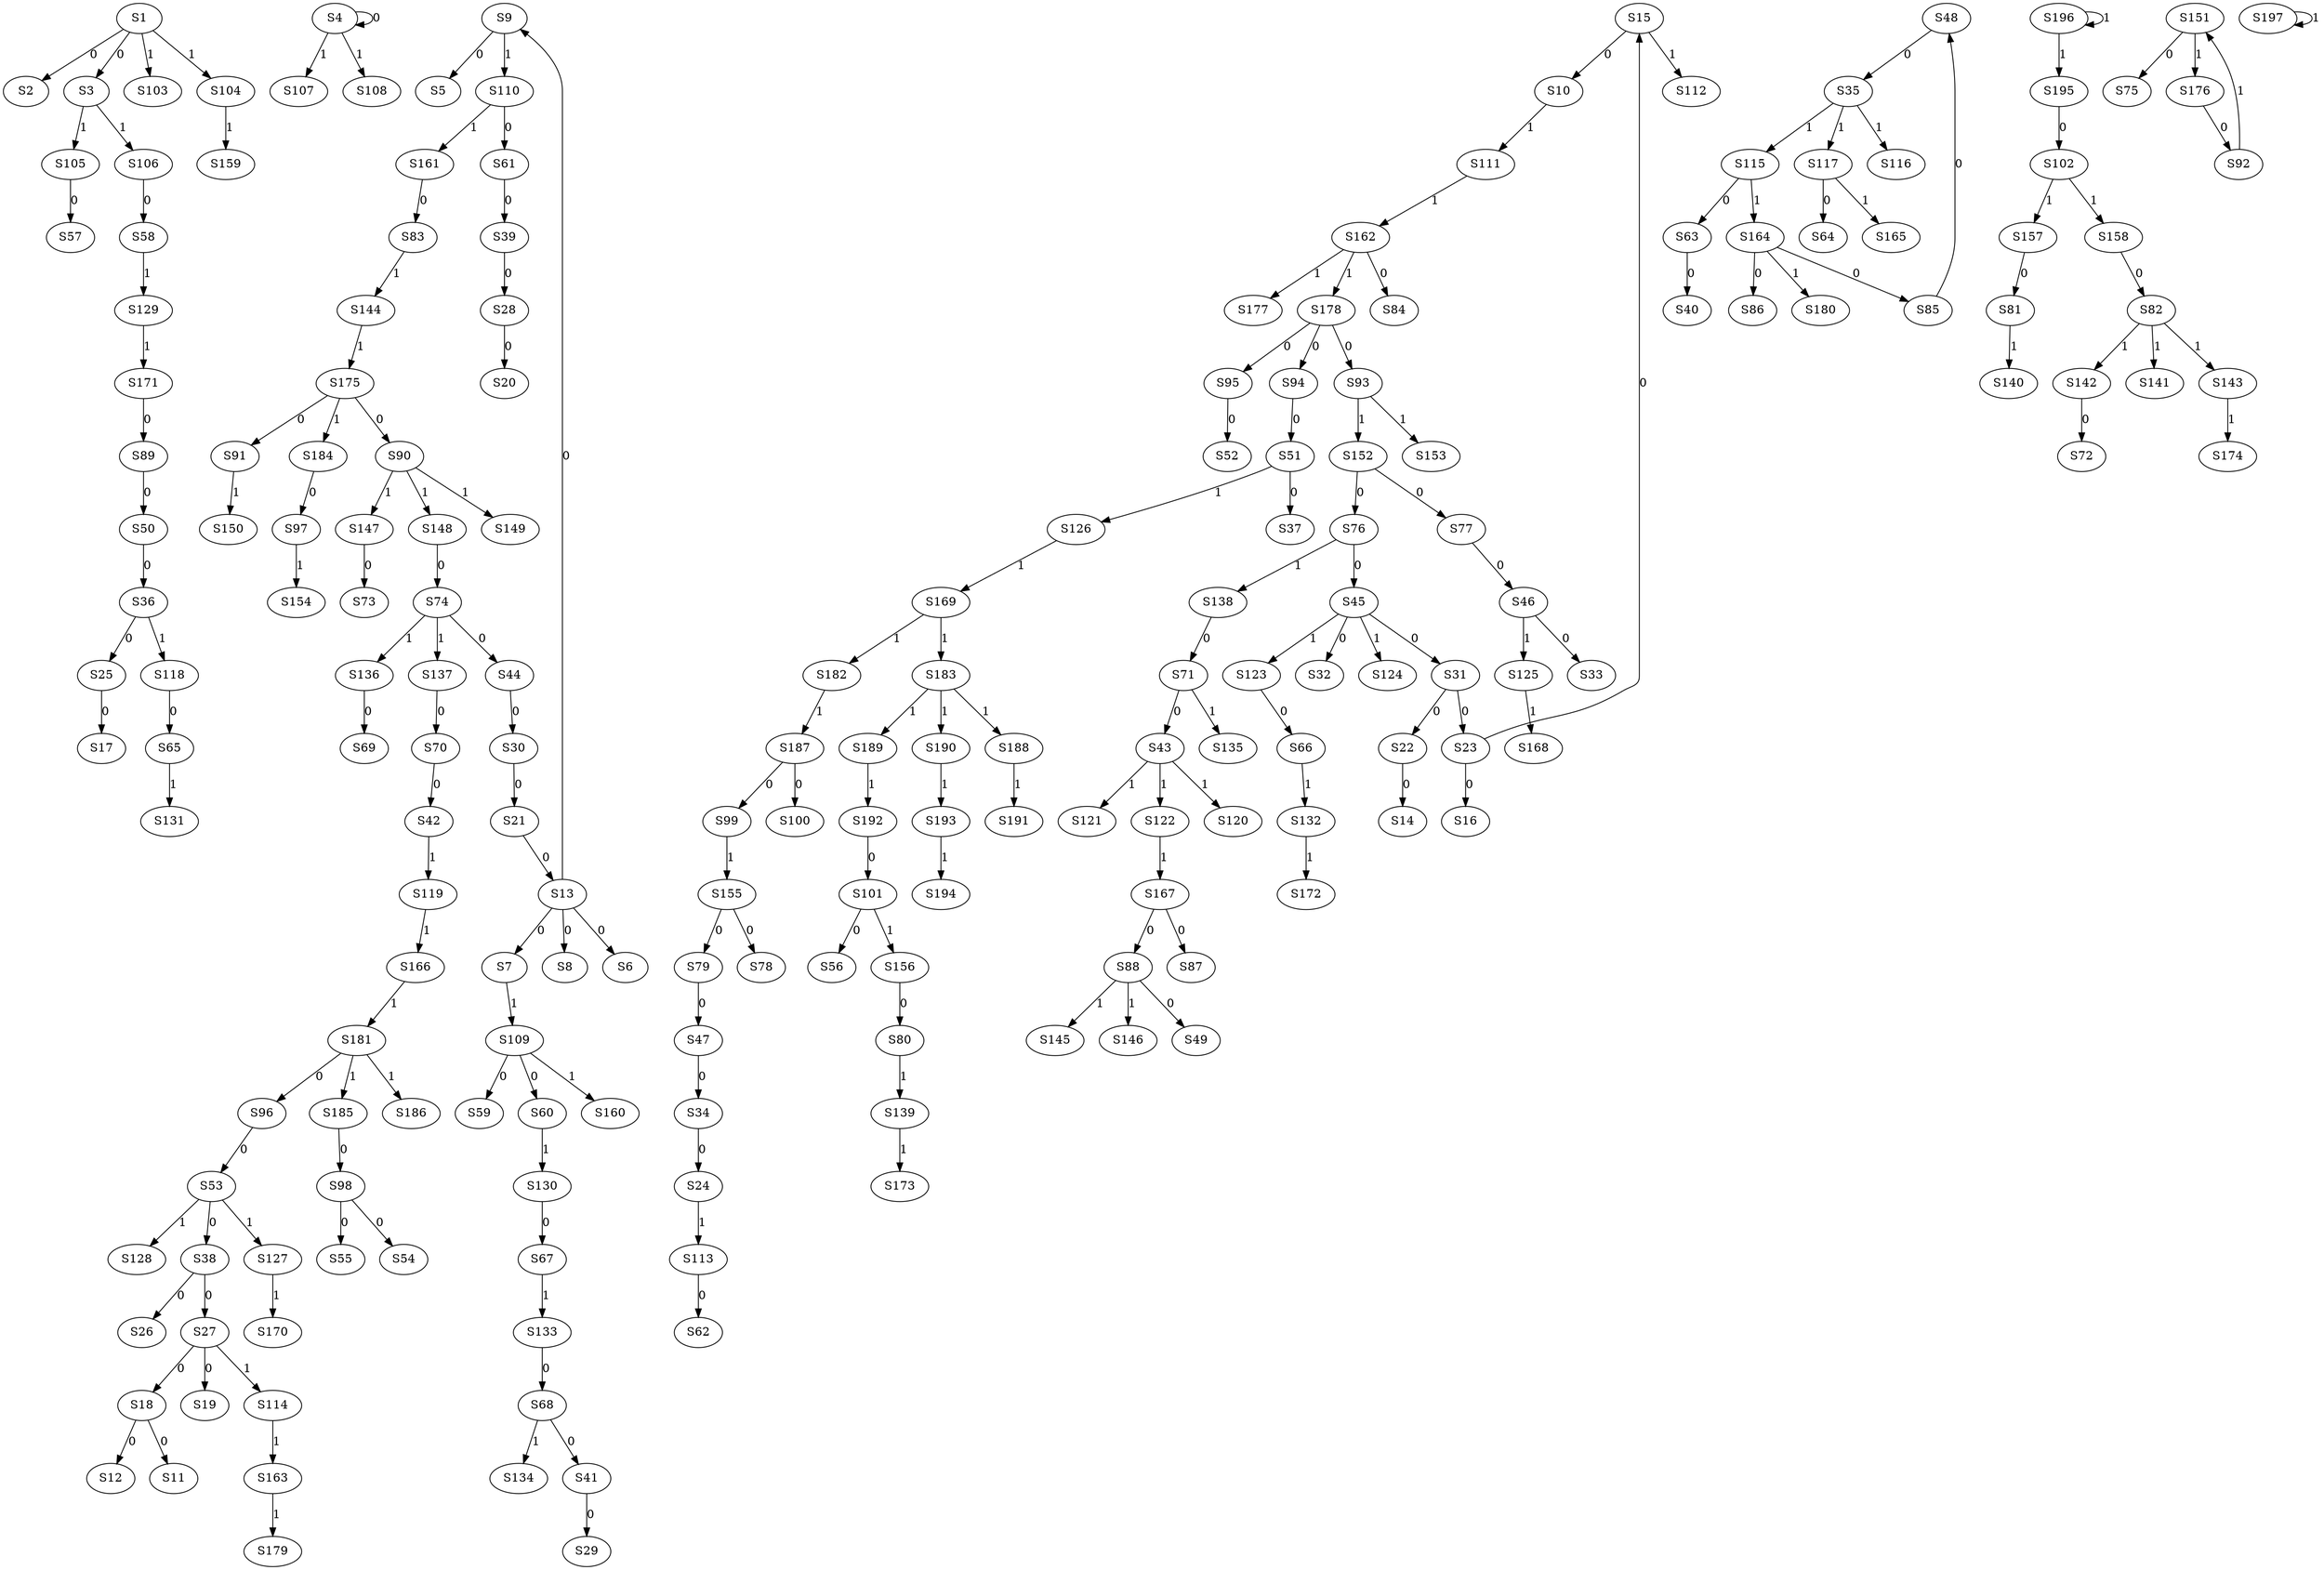 strict digraph {
	S1 -> S2 [ label = 0 ];
	S1 -> S3 [ label = 0 ];
	S4 -> S4 [ label = 0 ];
	S9 -> S5 [ label = 0 ];
	S13 -> S6 [ label = 0 ];
	S13 -> S7 [ label = 0 ];
	S13 -> S8 [ label = 0 ];
	S13 -> S9 [ label = 0 ];
	S15 -> S10 [ label = 0 ];
	S18 -> S11 [ label = 0 ];
	S18 -> S12 [ label = 0 ];
	S21 -> S13 [ label = 0 ];
	S22 -> S14 [ label = 0 ];
	S23 -> S15 [ label = 0 ];
	S23 -> S16 [ label = 0 ];
	S25 -> S17 [ label = 0 ];
	S27 -> S18 [ label = 0 ];
	S27 -> S19 [ label = 0 ];
	S28 -> S20 [ label = 0 ];
	S30 -> S21 [ label = 0 ];
	S31 -> S22 [ label = 0 ];
	S31 -> S23 [ label = 0 ];
	S34 -> S24 [ label = 0 ];
	S36 -> S25 [ label = 0 ];
	S38 -> S26 [ label = 0 ];
	S38 -> S27 [ label = 0 ];
	S39 -> S28 [ label = 0 ];
	S41 -> S29 [ label = 0 ];
	S44 -> S30 [ label = 0 ];
	S45 -> S31 [ label = 0 ];
	S45 -> S32 [ label = 0 ];
	S46 -> S33 [ label = 0 ];
	S47 -> S34 [ label = 0 ];
	S48 -> S35 [ label = 0 ];
	S50 -> S36 [ label = 0 ];
	S51 -> S37 [ label = 0 ];
	S53 -> S38 [ label = 0 ];
	S61 -> S39 [ label = 0 ];
	S63 -> S40 [ label = 0 ];
	S68 -> S41 [ label = 0 ];
	S70 -> S42 [ label = 0 ];
	S71 -> S43 [ label = 0 ];
	S74 -> S44 [ label = 0 ];
	S76 -> S45 [ label = 0 ];
	S77 -> S46 [ label = 0 ];
	S79 -> S47 [ label = 0 ];
	S85 -> S48 [ label = 0 ];
	S88 -> S49 [ label = 0 ];
	S89 -> S50 [ label = 0 ];
	S94 -> S51 [ label = 0 ];
	S95 -> S52 [ label = 0 ];
	S96 -> S53 [ label = 0 ];
	S98 -> S54 [ label = 0 ];
	S98 -> S55 [ label = 0 ];
	S101 -> S56 [ label = 0 ];
	S105 -> S57 [ label = 0 ];
	S106 -> S58 [ label = 0 ];
	S109 -> S59 [ label = 0 ];
	S109 -> S60 [ label = 0 ];
	S110 -> S61 [ label = 0 ];
	S113 -> S62 [ label = 0 ];
	S115 -> S63 [ label = 0 ];
	S117 -> S64 [ label = 0 ];
	S118 -> S65 [ label = 0 ];
	S123 -> S66 [ label = 0 ];
	S130 -> S67 [ label = 0 ];
	S133 -> S68 [ label = 0 ];
	S136 -> S69 [ label = 0 ];
	S137 -> S70 [ label = 0 ];
	S138 -> S71 [ label = 0 ];
	S142 -> S72 [ label = 0 ];
	S147 -> S73 [ label = 0 ];
	S148 -> S74 [ label = 0 ];
	S151 -> S75 [ label = 0 ];
	S152 -> S76 [ label = 0 ];
	S152 -> S77 [ label = 0 ];
	S155 -> S78 [ label = 0 ];
	S155 -> S79 [ label = 0 ];
	S156 -> S80 [ label = 0 ];
	S157 -> S81 [ label = 0 ];
	S158 -> S82 [ label = 0 ];
	S161 -> S83 [ label = 0 ];
	S162 -> S84 [ label = 0 ];
	S164 -> S85 [ label = 0 ];
	S164 -> S86 [ label = 0 ];
	S167 -> S87 [ label = 0 ];
	S167 -> S88 [ label = 0 ];
	S171 -> S89 [ label = 0 ];
	S175 -> S90 [ label = 0 ];
	S175 -> S91 [ label = 0 ];
	S176 -> S92 [ label = 0 ];
	S178 -> S93 [ label = 0 ];
	S178 -> S94 [ label = 0 ];
	S178 -> S95 [ label = 0 ];
	S181 -> S96 [ label = 0 ];
	S184 -> S97 [ label = 0 ];
	S185 -> S98 [ label = 0 ];
	S187 -> S99 [ label = 0 ];
	S187 -> S100 [ label = 0 ];
	S192 -> S101 [ label = 0 ];
	S195 -> S102 [ label = 0 ];
	S1 -> S103 [ label = 1 ];
	S1 -> S104 [ label = 1 ];
	S3 -> S105 [ label = 1 ];
	S3 -> S106 [ label = 1 ];
	S4 -> S107 [ label = 1 ];
	S4 -> S108 [ label = 1 ];
	S7 -> S109 [ label = 1 ];
	S9 -> S110 [ label = 1 ];
	S10 -> S111 [ label = 1 ];
	S15 -> S112 [ label = 1 ];
	S24 -> S113 [ label = 1 ];
	S27 -> S114 [ label = 1 ];
	S35 -> S115 [ label = 1 ];
	S35 -> S116 [ label = 1 ];
	S35 -> S117 [ label = 1 ];
	S36 -> S118 [ label = 1 ];
	S42 -> S119 [ label = 1 ];
	S43 -> S120 [ label = 1 ];
	S43 -> S121 [ label = 1 ];
	S43 -> S122 [ label = 1 ];
	S45 -> S123 [ label = 1 ];
	S45 -> S124 [ label = 1 ];
	S46 -> S125 [ label = 1 ];
	S51 -> S126 [ label = 1 ];
	S53 -> S127 [ label = 1 ];
	S53 -> S128 [ label = 1 ];
	S58 -> S129 [ label = 1 ];
	S60 -> S130 [ label = 1 ];
	S65 -> S131 [ label = 1 ];
	S66 -> S132 [ label = 1 ];
	S67 -> S133 [ label = 1 ];
	S68 -> S134 [ label = 1 ];
	S71 -> S135 [ label = 1 ];
	S74 -> S136 [ label = 1 ];
	S74 -> S137 [ label = 1 ];
	S76 -> S138 [ label = 1 ];
	S80 -> S139 [ label = 1 ];
	S81 -> S140 [ label = 1 ];
	S82 -> S141 [ label = 1 ];
	S82 -> S142 [ label = 1 ];
	S82 -> S143 [ label = 1 ];
	S83 -> S144 [ label = 1 ];
	S88 -> S145 [ label = 1 ];
	S88 -> S146 [ label = 1 ];
	S90 -> S147 [ label = 1 ];
	S90 -> S148 [ label = 1 ];
	S90 -> S149 [ label = 1 ];
	S91 -> S150 [ label = 1 ];
	S92 -> S151 [ label = 1 ];
	S93 -> S152 [ label = 1 ];
	S93 -> S153 [ label = 1 ];
	S97 -> S154 [ label = 1 ];
	S99 -> S155 [ label = 1 ];
	S101 -> S156 [ label = 1 ];
	S102 -> S157 [ label = 1 ];
	S102 -> S158 [ label = 1 ];
	S104 -> S159 [ label = 1 ];
	S109 -> S160 [ label = 1 ];
	S110 -> S161 [ label = 1 ];
	S111 -> S162 [ label = 1 ];
	S114 -> S163 [ label = 1 ];
	S115 -> S164 [ label = 1 ];
	S117 -> S165 [ label = 1 ];
	S119 -> S166 [ label = 1 ];
	S122 -> S167 [ label = 1 ];
	S125 -> S168 [ label = 1 ];
	S126 -> S169 [ label = 1 ];
	S127 -> S170 [ label = 1 ];
	S129 -> S171 [ label = 1 ];
	S132 -> S172 [ label = 1 ];
	S139 -> S173 [ label = 1 ];
	S143 -> S174 [ label = 1 ];
	S144 -> S175 [ label = 1 ];
	S151 -> S176 [ label = 1 ];
	S162 -> S177 [ label = 1 ];
	S162 -> S178 [ label = 1 ];
	S163 -> S179 [ label = 1 ];
	S164 -> S180 [ label = 1 ];
	S166 -> S181 [ label = 1 ];
	S169 -> S182 [ label = 1 ];
	S169 -> S183 [ label = 1 ];
	S175 -> S184 [ label = 1 ];
	S181 -> S185 [ label = 1 ];
	S181 -> S186 [ label = 1 ];
	S182 -> S187 [ label = 1 ];
	S183 -> S188 [ label = 1 ];
	S183 -> S189 [ label = 1 ];
	S183 -> S190 [ label = 1 ];
	S188 -> S191 [ label = 1 ];
	S189 -> S192 [ label = 1 ];
	S190 -> S193 [ label = 1 ];
	S193 -> S194 [ label = 1 ];
	S196 -> S195 [ label = 1 ];
	S196 -> S196 [ label = 1 ];
	S197 -> S197 [ label = 1 ];
}